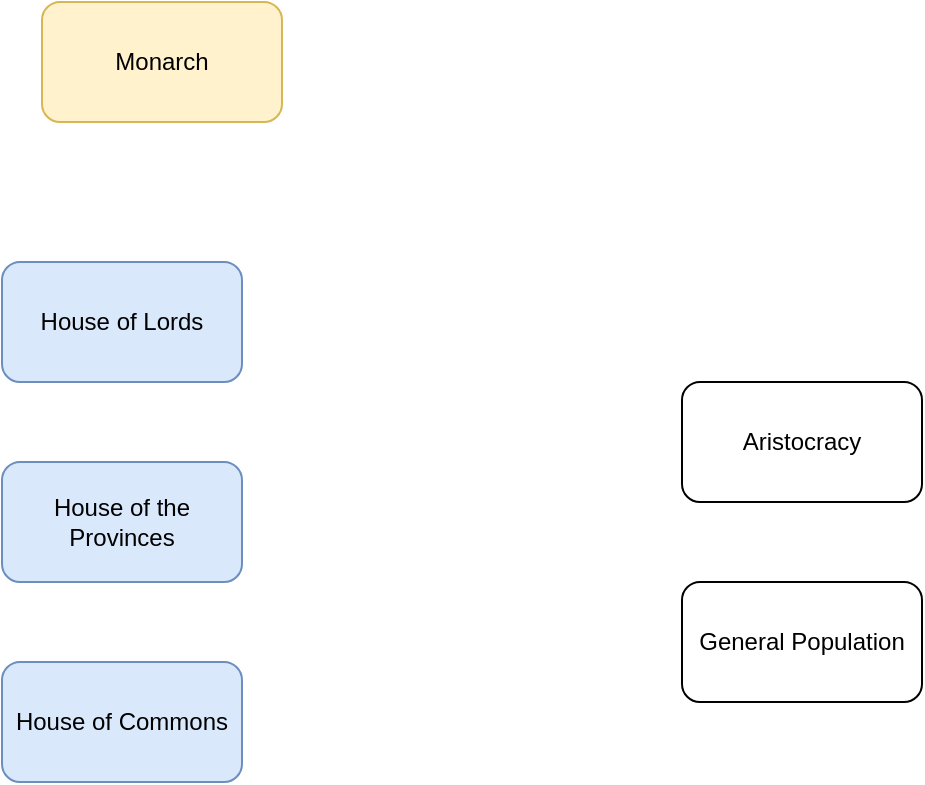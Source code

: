 <mxfile version="20.4.1" type="device"><diagram id="pOs0mMxzfDHAlMAasU0r" name="Page-1"><mxGraphModel dx="1038" dy="539" grid="1" gridSize="10" guides="1" tooltips="1" connect="1" arrows="1" fold="1" page="1" pageScale="1" pageWidth="850" pageHeight="1100" math="0" shadow="0"><root><mxCell id="0"/><mxCell id="1" parent="0"/><mxCell id="NDC5zV9RV27wytfkSKQT-1" value="Monarch" style="rounded=1;whiteSpace=wrap;html=1;fillColor=#fff2cc;strokeColor=#d6b656;" parent="1" vertex="1"><mxGeometry x="360" y="40" width="120" height="60" as="geometry"/></mxCell><mxCell id="ClewzN4aaPg-Dyx83Q_G-1" value="House of Lords" style="rounded=1;whiteSpace=wrap;html=1;fillColor=#dae8fc;strokeColor=#6c8ebf;" parent="1" vertex="1"><mxGeometry x="340" y="170" width="120" height="60" as="geometry"/></mxCell><mxCell id="ClewzN4aaPg-Dyx83Q_G-2" value="House of the Provinces" style="rounded=1;whiteSpace=wrap;html=1;fillColor=#dae8fc;strokeColor=#6c8ebf;" parent="1" vertex="1"><mxGeometry x="340" y="270" width="120" height="60" as="geometry"/></mxCell><mxCell id="ClewzN4aaPg-Dyx83Q_G-3" value="House of Commons" style="rounded=1;whiteSpace=wrap;html=1;fillColor=#dae8fc;strokeColor=#6c8ebf;" parent="1" vertex="1"><mxGeometry x="340" y="370" width="120" height="60" as="geometry"/></mxCell><mxCell id="40gAn0qN_kKVag_iX-q_-1" value="Aristocracy" style="rounded=1;whiteSpace=wrap;html=1;" vertex="1" parent="1"><mxGeometry x="680" y="230" width="120" height="60" as="geometry"/></mxCell><mxCell id="40gAn0qN_kKVag_iX-q_-2" value="General Population" style="rounded=1;whiteSpace=wrap;html=1;" vertex="1" parent="1"><mxGeometry x="680" y="330" width="120" height="60" as="geometry"/></mxCell></root></mxGraphModel></diagram></mxfile>